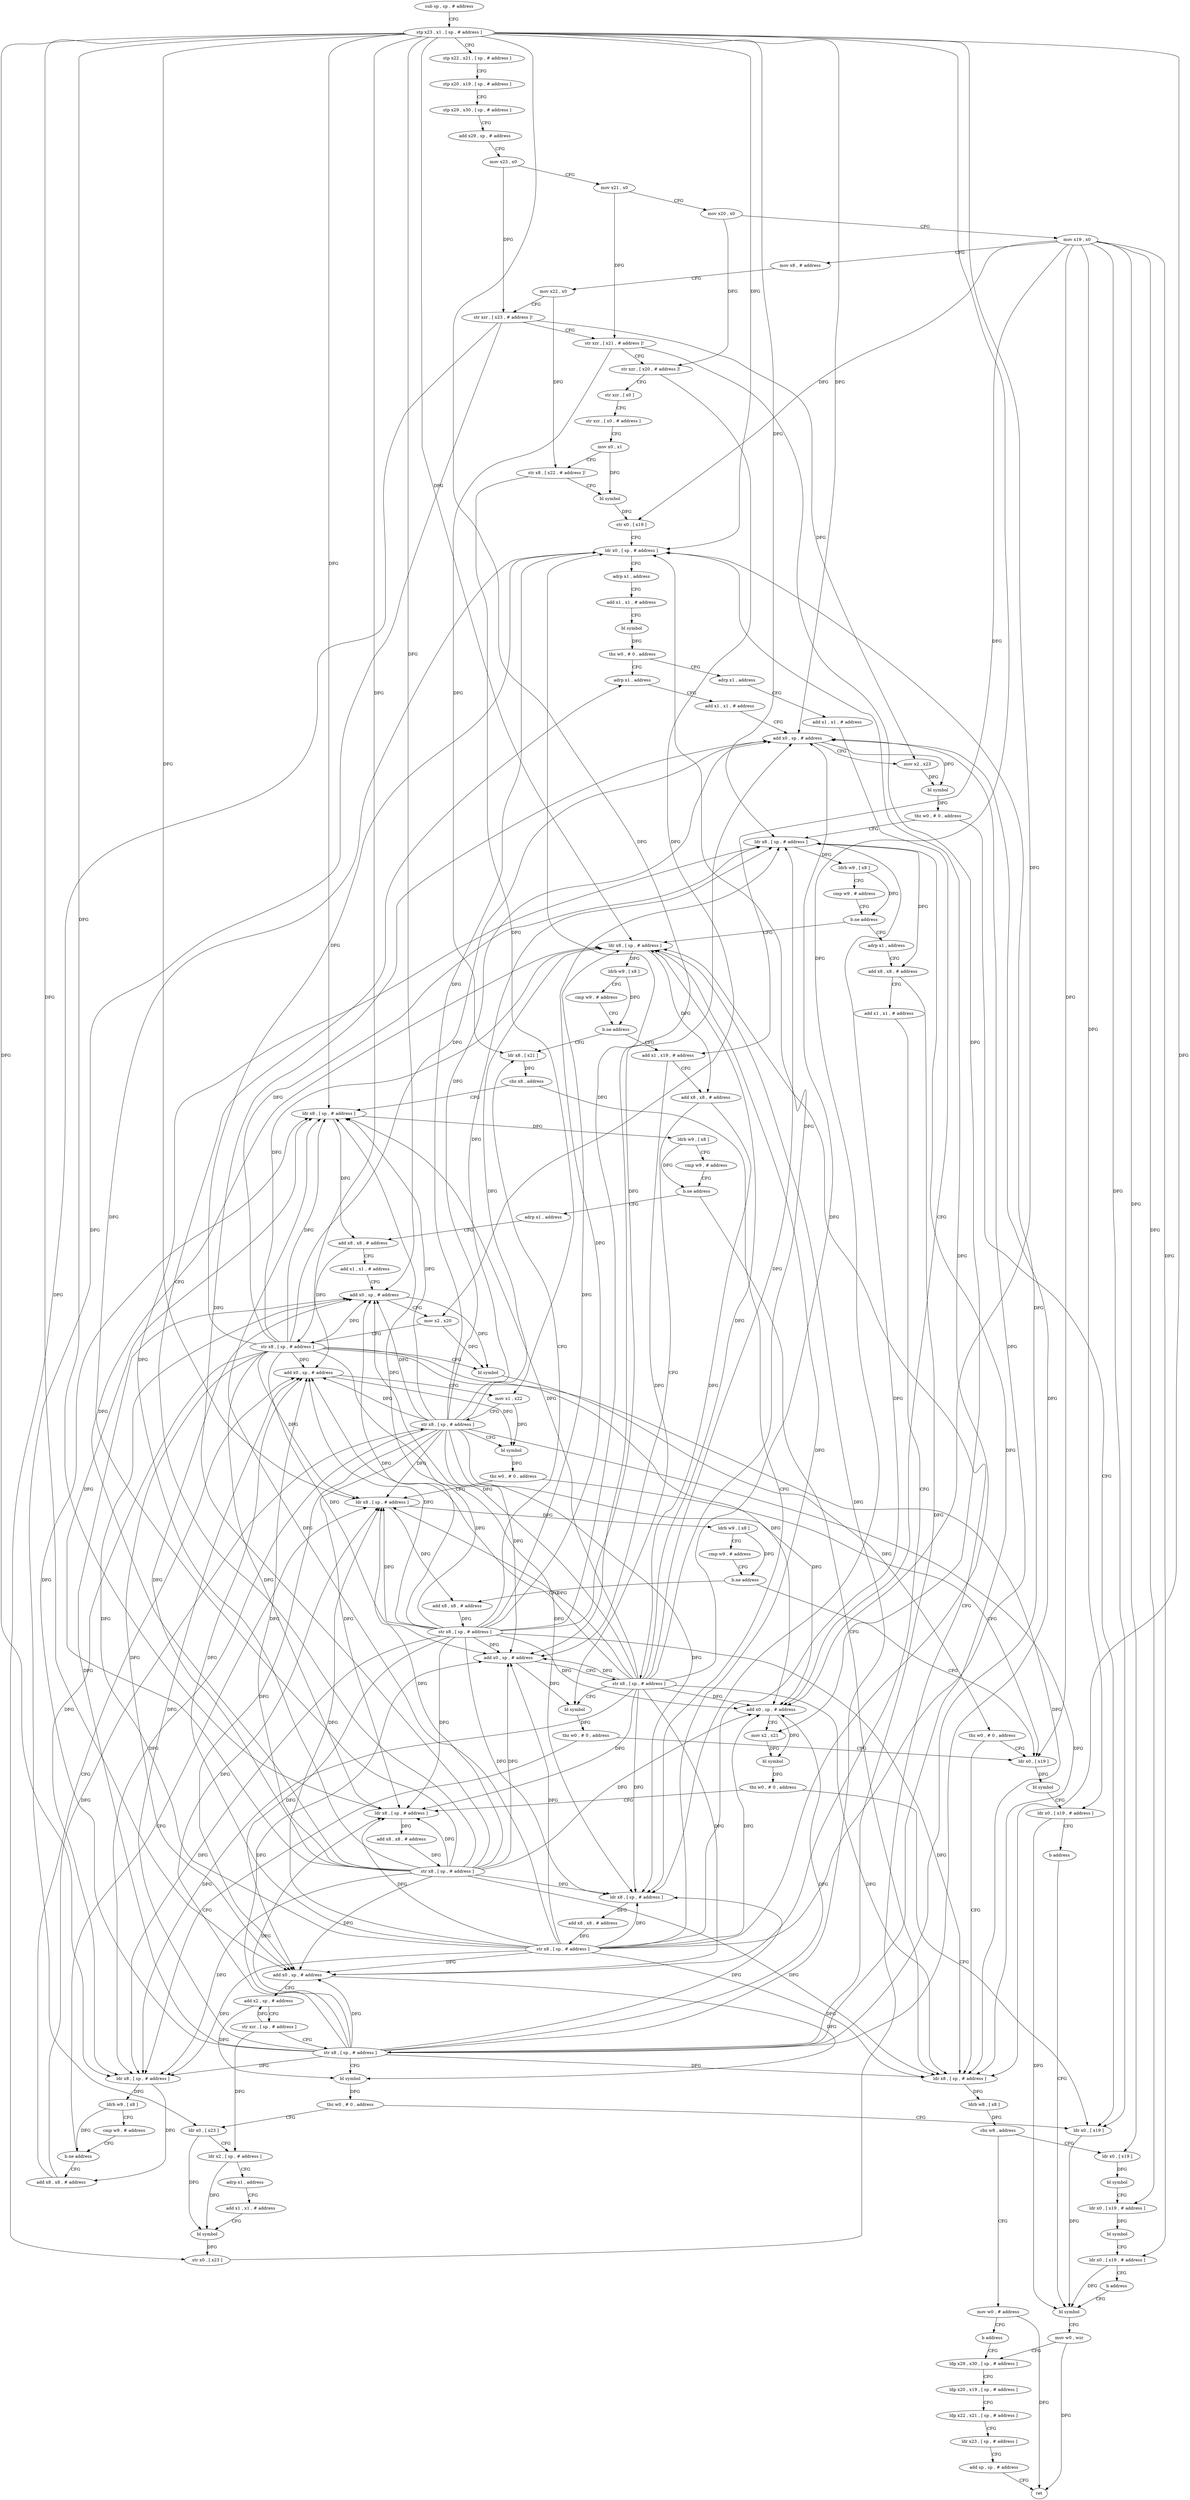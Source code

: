 digraph "func" {
"129228" [label = "sub sp , sp , # address" ]
"129232" [label = "stp x23 , x1 , [ sp , # address ]" ]
"129236" [label = "stp x22 , x21 , [ sp , # address ]" ]
"129240" [label = "stp x20 , x19 , [ sp , # address ]" ]
"129244" [label = "stp x29 , x30 , [ sp , # address ]" ]
"129248" [label = "add x29 , sp , # address" ]
"129252" [label = "mov x23 , x0" ]
"129256" [label = "mov x21 , x0" ]
"129260" [label = "mov x20 , x0" ]
"129264" [label = "mov x19 , x0" ]
"129268" [label = "mov x8 , # address" ]
"129272" [label = "mov x22 , x0" ]
"129276" [label = "str xzr , [ x23 , # address ]!" ]
"129280" [label = "str xzr , [ x21 , # address ]!" ]
"129284" [label = "str xzr , [ x20 , # address ]!" ]
"129288" [label = "str xzr , [ x0 ]" ]
"129292" [label = "str xzr , [ x0 , # address ]" ]
"129296" [label = "mov x0 , x1" ]
"129300" [label = "str x8 , [ x22 , # address ]!" ]
"129304" [label = "bl symbol" ]
"129308" [label = "str x0 , [ x19 ]" ]
"129312" [label = "ldr x0 , [ sp , # address ]" ]
"129316" [label = "adrp x1 , address" ]
"129320" [label = "add x1 , x1 , # address" ]
"129324" [label = "bl symbol" ]
"129328" [label = "tbz w0 , # 0 , address" ]
"129368" [label = "adrp x1 , address" ]
"129332" [label = "adrp x1 , address" ]
"129372" [label = "add x1 , x1 , # address" ]
"129376" [label = "add x0 , sp , # address" ]
"129380" [label = "mov x2 , x23" ]
"129384" [label = "bl symbol" ]
"129388" [label = "tbz w0 , # 0 , address" ]
"129676" [label = "ldr x0 , [ x19 ]" ]
"129392" [label = "ldr x8 , [ sp , # address ]" ]
"129336" [label = "add x1 , x1 , # address" ]
"129340" [label = "add x0 , sp , # address" ]
"129344" [label = "mov x2 , x21" ]
"129348" [label = "bl symbol" ]
"129352" [label = "tbz w0 , # 0 , address" ]
"129356" [label = "ldr x8 , [ sp , # address ]" ]
"129680" [label = "bl symbol" ]
"129396" [label = "ldrb w9 , [ x8 ]" ]
"129400" [label = "cmp w9 , # address" ]
"129404" [label = "b.ne address" ]
"129468" [label = "ldr x8 , [ sp , # address ]" ]
"129408" [label = "adrp x1 , address" ]
"129360" [label = "add x8 , x8 , # address" ]
"129364" [label = "str x8 , [ sp , # address ]" ]
"129472" [label = "ldrb w9 , [ x8 ]" ]
"129476" [label = "cmp w9 , # address" ]
"129480" [label = "b.ne address" ]
"129572" [label = "ldr x8 , [ x21 ]" ]
"129484" [label = "add x1 , x19 , # address" ]
"129412" [label = "add x8 , x8 , # address" ]
"129416" [label = "add x1 , x1 , # address" ]
"129420" [label = "add x0 , sp , # address" ]
"129424" [label = "add x2 , sp , # address" ]
"129428" [label = "str xzr , [ sp , # address ]" ]
"129432" [label = "str x8 , [ sp , # address ]" ]
"129436" [label = "bl symbol" ]
"129440" [label = "tbz w0 , # 0 , address" ]
"129444" [label = "ldr x0 , [ x23 ]" ]
"129576" [label = "cbz x8 , address" ]
"129592" [label = "ldr x8 , [ sp , # address ]" ]
"129580" [label = "ldr x8 , [ sp , # address ]" ]
"129488" [label = "add x8 , x8 , # address" ]
"129492" [label = "add x0 , sp , # address" ]
"129496" [label = "str x8 , [ sp , # address ]" ]
"129500" [label = "bl symbol" ]
"129504" [label = "tbz w0 , # 0 , address" ]
"129712" [label = "ldr x0 , [ x19 ]" ]
"129508" [label = "ldr x8 , [ sp , # address ]" ]
"129448" [label = "ldr x2 , [ sp , # address ]" ]
"129452" [label = "adrp x1 , address" ]
"129456" [label = "add x1 , x1 , # address" ]
"129460" [label = "bl symbol" ]
"129464" [label = "str x0 , [ x23 ]" ]
"129596" [label = "ldrb w9 , [ x8 ]" ]
"129600" [label = "cmp w9 , # address" ]
"129604" [label = "b.ne address" ]
"129640" [label = "ldr x8 , [ sp , # address ]" ]
"129608" [label = "adrp x1 , address" ]
"129584" [label = "add x8 , x8 , # address" ]
"129588" [label = "str x8 , [ sp , # address ]" ]
"129716" [label = "bl symbol" ]
"129720" [label = "ldr x0 , [ x19 , # address ]" ]
"129724" [label = "b address" ]
"129512" [label = "ldrb w9 , [ x8 ]" ]
"129516" [label = "cmp w9 , # address" ]
"129520" [label = "b.ne address" ]
"129548" [label = "ldr x8 , [ sp , # address ]" ]
"129524" [label = "add x8 , x8 , # address" ]
"129644" [label = "ldrb w8 , [ x8 ]" ]
"129648" [label = "cbz w8 , address" ]
"129728" [label = "mov w0 , # address" ]
"129652" [label = "ldr x0 , [ x19 ]" ]
"129612" [label = "add x8 , x8 , # address" ]
"129616" [label = "add x1 , x1 , # address" ]
"129620" [label = "add x0 , sp , # address" ]
"129624" [label = "mov x2 , x20" ]
"129628" [label = "str x8 , [ sp , # address ]" ]
"129632" [label = "bl symbol" ]
"129636" [label = "tbz w0 , # 0 , address" ]
"129684" [label = "mov w0 , wzr" ]
"129688" [label = "ldp x29 , x30 , [ sp , # address ]" ]
"129552" [label = "ldrb w9 , [ x8 ]" ]
"129556" [label = "cmp w9 , # address" ]
"129560" [label = "b.ne address" ]
"129564" [label = "add x8 , x8 , # address" ]
"129528" [label = "add x0 , sp , # address" ]
"129532" [label = "mov x1 , x22" ]
"129536" [label = "str x8 , [ sp , # address ]" ]
"129540" [label = "bl symbol" ]
"129544" [label = "tbz w0 , # 0 , address" ]
"129732" [label = "b address" ]
"129656" [label = "bl symbol" ]
"129660" [label = "ldr x0 , [ x19 , # address ]" ]
"129664" [label = "bl symbol" ]
"129668" [label = "ldr x0 , [ x19 , # address ]" ]
"129672" [label = "b address" ]
"129568" [label = "str x8 , [ sp , # address ]" ]
"129692" [label = "ldp x20 , x19 , [ sp , # address ]" ]
"129696" [label = "ldp x22 , x21 , [ sp , # address ]" ]
"129700" [label = "ldr x23 , [ sp , # address ]" ]
"129704" [label = "add sp , sp , # address" ]
"129708" [label = "ret" ]
"129228" -> "129232" [ label = "CFG" ]
"129232" -> "129236" [ label = "CFG" ]
"129232" -> "129312" [ label = "DFG" ]
"129232" -> "129392" [ label = "DFG" ]
"129232" -> "129356" [ label = "DFG" ]
"129232" -> "129468" [ label = "DFG" ]
"129232" -> "129592" [ label = "DFG" ]
"129232" -> "129580" [ label = "DFG" ]
"129232" -> "129508" [ label = "DFG" ]
"129232" -> "129640" [ label = "DFG" ]
"129232" -> "129548" [ label = "DFG" ]
"129232" -> "129376" [ label = "DFG" ]
"129232" -> "129340" [ label = "DFG" ]
"129232" -> "129420" [ label = "DFG" ]
"129232" -> "129492" [ label = "DFG" ]
"129232" -> "129620" [ label = "DFG" ]
"129232" -> "129528" [ label = "DFG" ]
"129236" -> "129240" [ label = "CFG" ]
"129240" -> "129244" [ label = "CFG" ]
"129244" -> "129248" [ label = "CFG" ]
"129248" -> "129252" [ label = "CFG" ]
"129252" -> "129256" [ label = "CFG" ]
"129252" -> "129276" [ label = "DFG" ]
"129256" -> "129260" [ label = "CFG" ]
"129256" -> "129280" [ label = "DFG" ]
"129260" -> "129264" [ label = "CFG" ]
"129260" -> "129284" [ label = "DFG" ]
"129264" -> "129268" [ label = "CFG" ]
"129264" -> "129308" [ label = "DFG" ]
"129264" -> "129676" [ label = "DFG" ]
"129264" -> "129484" [ label = "DFG" ]
"129264" -> "129712" [ label = "DFG" ]
"129264" -> "129720" [ label = "DFG" ]
"129264" -> "129652" [ label = "DFG" ]
"129264" -> "129660" [ label = "DFG" ]
"129264" -> "129668" [ label = "DFG" ]
"129268" -> "129272" [ label = "CFG" ]
"129272" -> "129276" [ label = "CFG" ]
"129272" -> "129300" [ label = "DFG" ]
"129276" -> "129280" [ label = "CFG" ]
"129276" -> "129380" [ label = "DFG" ]
"129276" -> "129444" [ label = "DFG" ]
"129276" -> "129464" [ label = "DFG" ]
"129280" -> "129284" [ label = "CFG" ]
"129280" -> "129344" [ label = "DFG" ]
"129280" -> "129572" [ label = "DFG" ]
"129284" -> "129288" [ label = "CFG" ]
"129284" -> "129624" [ label = "DFG" ]
"129288" -> "129292" [ label = "CFG" ]
"129292" -> "129296" [ label = "CFG" ]
"129296" -> "129300" [ label = "CFG" ]
"129296" -> "129304" [ label = "DFG" ]
"129300" -> "129304" [ label = "CFG" ]
"129300" -> "129532" [ label = "DFG" ]
"129304" -> "129308" [ label = "DFG" ]
"129308" -> "129312" [ label = "CFG" ]
"129312" -> "129316" [ label = "CFG" ]
"129316" -> "129320" [ label = "CFG" ]
"129320" -> "129324" [ label = "CFG" ]
"129324" -> "129328" [ label = "DFG" ]
"129328" -> "129368" [ label = "CFG" ]
"129328" -> "129332" [ label = "CFG" ]
"129368" -> "129372" [ label = "CFG" ]
"129332" -> "129336" [ label = "CFG" ]
"129372" -> "129376" [ label = "CFG" ]
"129376" -> "129380" [ label = "CFG" ]
"129376" -> "129384" [ label = "DFG" ]
"129380" -> "129384" [ label = "DFG" ]
"129384" -> "129388" [ label = "DFG" ]
"129388" -> "129676" [ label = "CFG" ]
"129388" -> "129392" [ label = "CFG" ]
"129676" -> "129680" [ label = "DFG" ]
"129392" -> "129396" [ label = "DFG" ]
"129392" -> "129412" [ label = "DFG" ]
"129336" -> "129340" [ label = "CFG" ]
"129340" -> "129344" [ label = "CFG" ]
"129340" -> "129348" [ label = "DFG" ]
"129344" -> "129348" [ label = "DFG" ]
"129348" -> "129352" [ label = "DFG" ]
"129352" -> "129676" [ label = "CFG" ]
"129352" -> "129356" [ label = "CFG" ]
"129356" -> "129360" [ label = "DFG" ]
"129680" -> "129684" [ label = "CFG" ]
"129396" -> "129400" [ label = "CFG" ]
"129396" -> "129404" [ label = "DFG" ]
"129400" -> "129404" [ label = "CFG" ]
"129404" -> "129468" [ label = "CFG" ]
"129404" -> "129408" [ label = "CFG" ]
"129468" -> "129472" [ label = "DFG" ]
"129468" -> "129488" [ label = "DFG" ]
"129408" -> "129412" [ label = "CFG" ]
"129360" -> "129364" [ label = "DFG" ]
"129364" -> "129368" [ label = "CFG" ]
"129364" -> "129312" [ label = "DFG" ]
"129364" -> "129376" [ label = "DFG" ]
"129364" -> "129340" [ label = "DFG" ]
"129364" -> "129392" [ label = "DFG" ]
"129364" -> "129356" [ label = "DFG" ]
"129364" -> "129468" [ label = "DFG" ]
"129364" -> "129592" [ label = "DFG" ]
"129364" -> "129580" [ label = "DFG" ]
"129364" -> "129508" [ label = "DFG" ]
"129364" -> "129640" [ label = "DFG" ]
"129364" -> "129548" [ label = "DFG" ]
"129364" -> "129420" [ label = "DFG" ]
"129364" -> "129492" [ label = "DFG" ]
"129364" -> "129620" [ label = "DFG" ]
"129364" -> "129528" [ label = "DFG" ]
"129472" -> "129476" [ label = "CFG" ]
"129472" -> "129480" [ label = "DFG" ]
"129476" -> "129480" [ label = "CFG" ]
"129480" -> "129572" [ label = "CFG" ]
"129480" -> "129484" [ label = "CFG" ]
"129572" -> "129576" [ label = "DFG" ]
"129484" -> "129488" [ label = "CFG" ]
"129484" -> "129500" [ label = "DFG" ]
"129412" -> "129416" [ label = "CFG" ]
"129412" -> "129432" [ label = "DFG" ]
"129416" -> "129420" [ label = "CFG" ]
"129420" -> "129424" [ label = "CFG" ]
"129420" -> "129436" [ label = "DFG" ]
"129424" -> "129428" [ label = "CFG" ]
"129424" -> "129436" [ label = "DFG" ]
"129428" -> "129432" [ label = "CFG" ]
"129428" -> "129424" [ label = "DFG" ]
"129428" -> "129448" [ label = "DFG" ]
"129432" -> "129436" [ label = "CFG" ]
"129432" -> "129312" [ label = "DFG" ]
"129432" -> "129376" [ label = "DFG" ]
"129432" -> "129340" [ label = "DFG" ]
"129432" -> "129392" [ label = "DFG" ]
"129432" -> "129356" [ label = "DFG" ]
"129432" -> "129468" [ label = "DFG" ]
"129432" -> "129420" [ label = "DFG" ]
"129432" -> "129592" [ label = "DFG" ]
"129432" -> "129580" [ label = "DFG" ]
"129432" -> "129508" [ label = "DFG" ]
"129432" -> "129640" [ label = "DFG" ]
"129432" -> "129548" [ label = "DFG" ]
"129432" -> "129492" [ label = "DFG" ]
"129432" -> "129620" [ label = "DFG" ]
"129432" -> "129528" [ label = "DFG" ]
"129436" -> "129440" [ label = "DFG" ]
"129440" -> "129676" [ label = "CFG" ]
"129440" -> "129444" [ label = "CFG" ]
"129444" -> "129448" [ label = "CFG" ]
"129444" -> "129460" [ label = "DFG" ]
"129576" -> "129592" [ label = "CFG" ]
"129576" -> "129580" [ label = "CFG" ]
"129592" -> "129596" [ label = "DFG" ]
"129592" -> "129612" [ label = "DFG" ]
"129580" -> "129584" [ label = "DFG" ]
"129488" -> "129492" [ label = "CFG" ]
"129488" -> "129496" [ label = "DFG" ]
"129492" -> "129496" [ label = "CFG" ]
"129492" -> "129500" [ label = "DFG" ]
"129496" -> "129500" [ label = "CFG" ]
"129496" -> "129312" [ label = "DFG" ]
"129496" -> "129376" [ label = "DFG" ]
"129496" -> "129340" [ label = "DFG" ]
"129496" -> "129392" [ label = "DFG" ]
"129496" -> "129356" [ label = "DFG" ]
"129496" -> "129468" [ label = "DFG" ]
"129496" -> "129420" [ label = "DFG" ]
"129496" -> "129492" [ label = "DFG" ]
"129496" -> "129592" [ label = "DFG" ]
"129496" -> "129580" [ label = "DFG" ]
"129496" -> "129508" [ label = "DFG" ]
"129496" -> "129640" [ label = "DFG" ]
"129496" -> "129548" [ label = "DFG" ]
"129496" -> "129620" [ label = "DFG" ]
"129496" -> "129528" [ label = "DFG" ]
"129500" -> "129504" [ label = "DFG" ]
"129504" -> "129712" [ label = "CFG" ]
"129504" -> "129508" [ label = "CFG" ]
"129712" -> "129716" [ label = "DFG" ]
"129508" -> "129512" [ label = "DFG" ]
"129508" -> "129524" [ label = "DFG" ]
"129448" -> "129452" [ label = "CFG" ]
"129448" -> "129460" [ label = "DFG" ]
"129452" -> "129456" [ label = "CFG" ]
"129456" -> "129460" [ label = "CFG" ]
"129460" -> "129464" [ label = "DFG" ]
"129464" -> "129468" [ label = "CFG" ]
"129596" -> "129600" [ label = "CFG" ]
"129596" -> "129604" [ label = "DFG" ]
"129600" -> "129604" [ label = "CFG" ]
"129604" -> "129640" [ label = "CFG" ]
"129604" -> "129608" [ label = "CFG" ]
"129640" -> "129644" [ label = "DFG" ]
"129608" -> "129612" [ label = "CFG" ]
"129584" -> "129588" [ label = "DFG" ]
"129588" -> "129592" [ label = "DFG" ]
"129588" -> "129312" [ label = "DFG" ]
"129588" -> "129376" [ label = "DFG" ]
"129588" -> "129340" [ label = "DFG" ]
"129588" -> "129392" [ label = "DFG" ]
"129588" -> "129356" [ label = "DFG" ]
"129588" -> "129468" [ label = "DFG" ]
"129588" -> "129420" [ label = "DFG" ]
"129588" -> "129492" [ label = "DFG" ]
"129588" -> "129580" [ label = "DFG" ]
"129588" -> "129508" [ label = "DFG" ]
"129588" -> "129640" [ label = "DFG" ]
"129588" -> "129548" [ label = "DFG" ]
"129588" -> "129620" [ label = "DFG" ]
"129588" -> "129528" [ label = "DFG" ]
"129716" -> "129720" [ label = "CFG" ]
"129720" -> "129724" [ label = "CFG" ]
"129720" -> "129680" [ label = "DFG" ]
"129724" -> "129680" [ label = "CFG" ]
"129512" -> "129516" [ label = "CFG" ]
"129512" -> "129520" [ label = "DFG" ]
"129516" -> "129520" [ label = "CFG" ]
"129520" -> "129548" [ label = "CFG" ]
"129520" -> "129524" [ label = "CFG" ]
"129548" -> "129552" [ label = "DFG" ]
"129548" -> "129564" [ label = "DFG" ]
"129524" -> "129528" [ label = "CFG" ]
"129524" -> "129536" [ label = "DFG" ]
"129644" -> "129648" [ label = "DFG" ]
"129648" -> "129728" [ label = "CFG" ]
"129648" -> "129652" [ label = "CFG" ]
"129728" -> "129732" [ label = "CFG" ]
"129728" -> "129708" [ label = "DFG" ]
"129652" -> "129656" [ label = "DFG" ]
"129612" -> "129616" [ label = "CFG" ]
"129612" -> "129628" [ label = "DFG" ]
"129616" -> "129620" [ label = "CFG" ]
"129620" -> "129624" [ label = "CFG" ]
"129620" -> "129632" [ label = "DFG" ]
"129624" -> "129628" [ label = "CFG" ]
"129624" -> "129632" [ label = "DFG" ]
"129628" -> "129632" [ label = "CFG" ]
"129628" -> "129312" [ label = "DFG" ]
"129628" -> "129376" [ label = "DFG" ]
"129628" -> "129340" [ label = "DFG" ]
"129628" -> "129392" [ label = "DFG" ]
"129628" -> "129356" [ label = "DFG" ]
"129628" -> "129468" [ label = "DFG" ]
"129628" -> "129420" [ label = "DFG" ]
"129628" -> "129492" [ label = "DFG" ]
"129628" -> "129592" [ label = "DFG" ]
"129628" -> "129580" [ label = "DFG" ]
"129628" -> "129508" [ label = "DFG" ]
"129628" -> "129640" [ label = "DFG" ]
"129628" -> "129620" [ label = "DFG" ]
"129628" -> "129548" [ label = "DFG" ]
"129628" -> "129528" [ label = "DFG" ]
"129632" -> "129636" [ label = "DFG" ]
"129636" -> "129712" [ label = "CFG" ]
"129636" -> "129640" [ label = "CFG" ]
"129684" -> "129688" [ label = "CFG" ]
"129684" -> "129708" [ label = "DFG" ]
"129688" -> "129692" [ label = "CFG" ]
"129552" -> "129556" [ label = "CFG" ]
"129552" -> "129560" [ label = "DFG" ]
"129556" -> "129560" [ label = "CFG" ]
"129560" -> "129712" [ label = "CFG" ]
"129560" -> "129564" [ label = "CFG" ]
"129564" -> "129568" [ label = "DFG" ]
"129528" -> "129532" [ label = "CFG" ]
"129528" -> "129540" [ label = "DFG" ]
"129532" -> "129536" [ label = "CFG" ]
"129532" -> "129540" [ label = "DFG" ]
"129536" -> "129540" [ label = "CFG" ]
"129536" -> "129312" [ label = "DFG" ]
"129536" -> "129376" [ label = "DFG" ]
"129536" -> "129340" [ label = "DFG" ]
"129536" -> "129392" [ label = "DFG" ]
"129536" -> "129356" [ label = "DFG" ]
"129536" -> "129468" [ label = "DFG" ]
"129536" -> "129420" [ label = "DFG" ]
"129536" -> "129492" [ label = "DFG" ]
"129536" -> "129592" [ label = "DFG" ]
"129536" -> "129580" [ label = "DFG" ]
"129536" -> "129508" [ label = "DFG" ]
"129536" -> "129640" [ label = "DFG" ]
"129536" -> "129620" [ label = "DFG" ]
"129536" -> "129548" [ label = "DFG" ]
"129536" -> "129528" [ label = "DFG" ]
"129540" -> "129544" [ label = "DFG" ]
"129544" -> "129712" [ label = "CFG" ]
"129544" -> "129548" [ label = "CFG" ]
"129732" -> "129688" [ label = "CFG" ]
"129656" -> "129660" [ label = "CFG" ]
"129660" -> "129664" [ label = "DFG" ]
"129664" -> "129668" [ label = "CFG" ]
"129668" -> "129672" [ label = "CFG" ]
"129668" -> "129680" [ label = "DFG" ]
"129672" -> "129680" [ label = "CFG" ]
"129568" -> "129572" [ label = "CFG" ]
"129568" -> "129312" [ label = "DFG" ]
"129568" -> "129376" [ label = "DFG" ]
"129568" -> "129340" [ label = "DFG" ]
"129568" -> "129392" [ label = "DFG" ]
"129568" -> "129356" [ label = "DFG" ]
"129568" -> "129468" [ label = "DFG" ]
"129568" -> "129420" [ label = "DFG" ]
"129568" -> "129492" [ label = "DFG" ]
"129568" -> "129592" [ label = "DFG" ]
"129568" -> "129580" [ label = "DFG" ]
"129568" -> "129508" [ label = "DFG" ]
"129568" -> "129640" [ label = "DFG" ]
"129568" -> "129620" [ label = "DFG" ]
"129568" -> "129548" [ label = "DFG" ]
"129568" -> "129528" [ label = "DFG" ]
"129692" -> "129696" [ label = "CFG" ]
"129696" -> "129700" [ label = "CFG" ]
"129700" -> "129704" [ label = "CFG" ]
"129704" -> "129708" [ label = "CFG" ]
}
